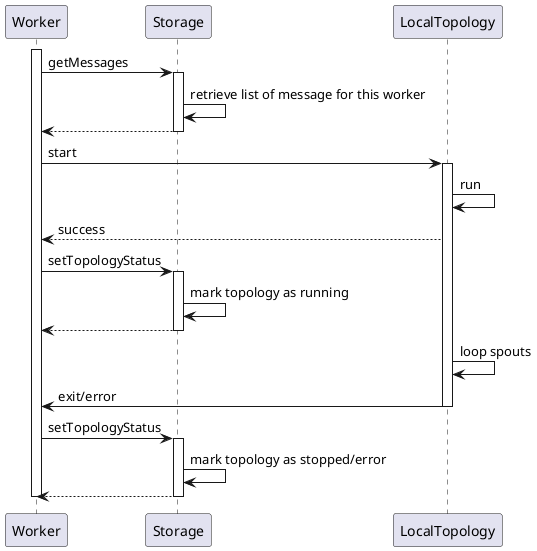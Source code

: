 @startuml
activate Worker
Worker -> Storage: getMessages
activate Storage

Storage -> Storage: retrieve list of message for this worker
Storage --> Worker:
deactivate Storage

Worker->LocalTopology: start
activate LocalTopology
LocalTopology->LocalTopology: run
LocalTopology-->Worker: success

Worker -> Storage: setTopologyStatus
activate Storage
Storage -> Storage: mark topology as running
Storage --> Worker:
deactivate Storage

LocalTopology->LocalTopology: loop spouts

LocalTopology->Worker: exit/error
deactivate LocalTopology

Worker -> Storage: setTopologyStatus
activate Storage
Storage -> Storage: mark topology as stopped/error
Storage --> Worker:
deactivate Storage

deactivate Worker
@enduml

